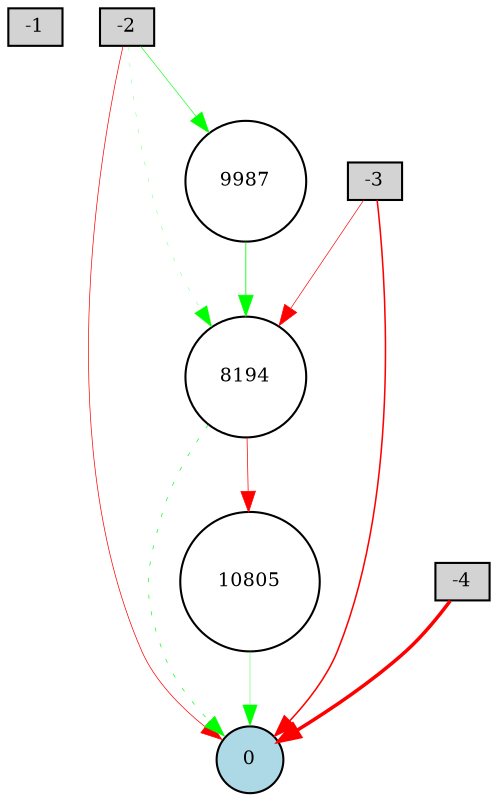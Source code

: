 digraph {
	node [fontsize=9 height=0.2 shape=circle width=0.2]
	-1 [fillcolor=lightgray shape=box style=filled]
	-2 [fillcolor=lightgray shape=box style=filled]
	-3 [fillcolor=lightgray shape=box style=filled]
	-4 [fillcolor=lightgray shape=box style=filled]
	0 [fillcolor=lightblue style=filled]
	8194 [fillcolor=white style=filled]
	9987 [fillcolor=white style=filled]
	10805 [fillcolor=white style=filled]
	8194 -> 0 [color=green penwidth=0.3219455880943395 style=dotted]
	9987 -> 8194 [color=green penwidth=0.40299385361450013 style=solid]
	-3 -> 8194 [color=red penwidth=0.3225871289342664 style=solid]
	-2 -> 0 [color=red penwidth=0.34167564383684057 style=solid]
	10805 -> 0 [color=green penwidth=0.18204164602028897 style=solid]
	-4 -> 0 [color=red penwidth=1.6878118124794692 style=solid]
	-2 -> 9987 [color=green penwidth=0.2898820959613866 style=solid]
	8194 -> 10805 [color=red penwidth=0.35137727741498315 style=solid]
	-2 -> 8194 [color=green penwidth=0.11790593796672166 style=dotted]
	-3 -> 0 [color=red penwidth=0.7401482215726306 style=solid]
}
